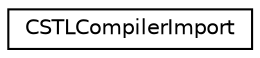 digraph "Graphical Class Hierarchy"
{
  edge [fontname="Helvetica",fontsize="10",labelfontname="Helvetica",labelfontsize="10"];
  node [fontname="Helvetica",fontsize="10",shape=record];
  rankdir="LR";
  Node0 [label="CSTLCompilerImport",height=0.2,width=0.4,color="black", fillcolor="white", style="filled",URL="$class_c_s_t_l_compiler_import.html",tooltip="Extracts and valites all attibutes from a \"import\" tag. "];
}
